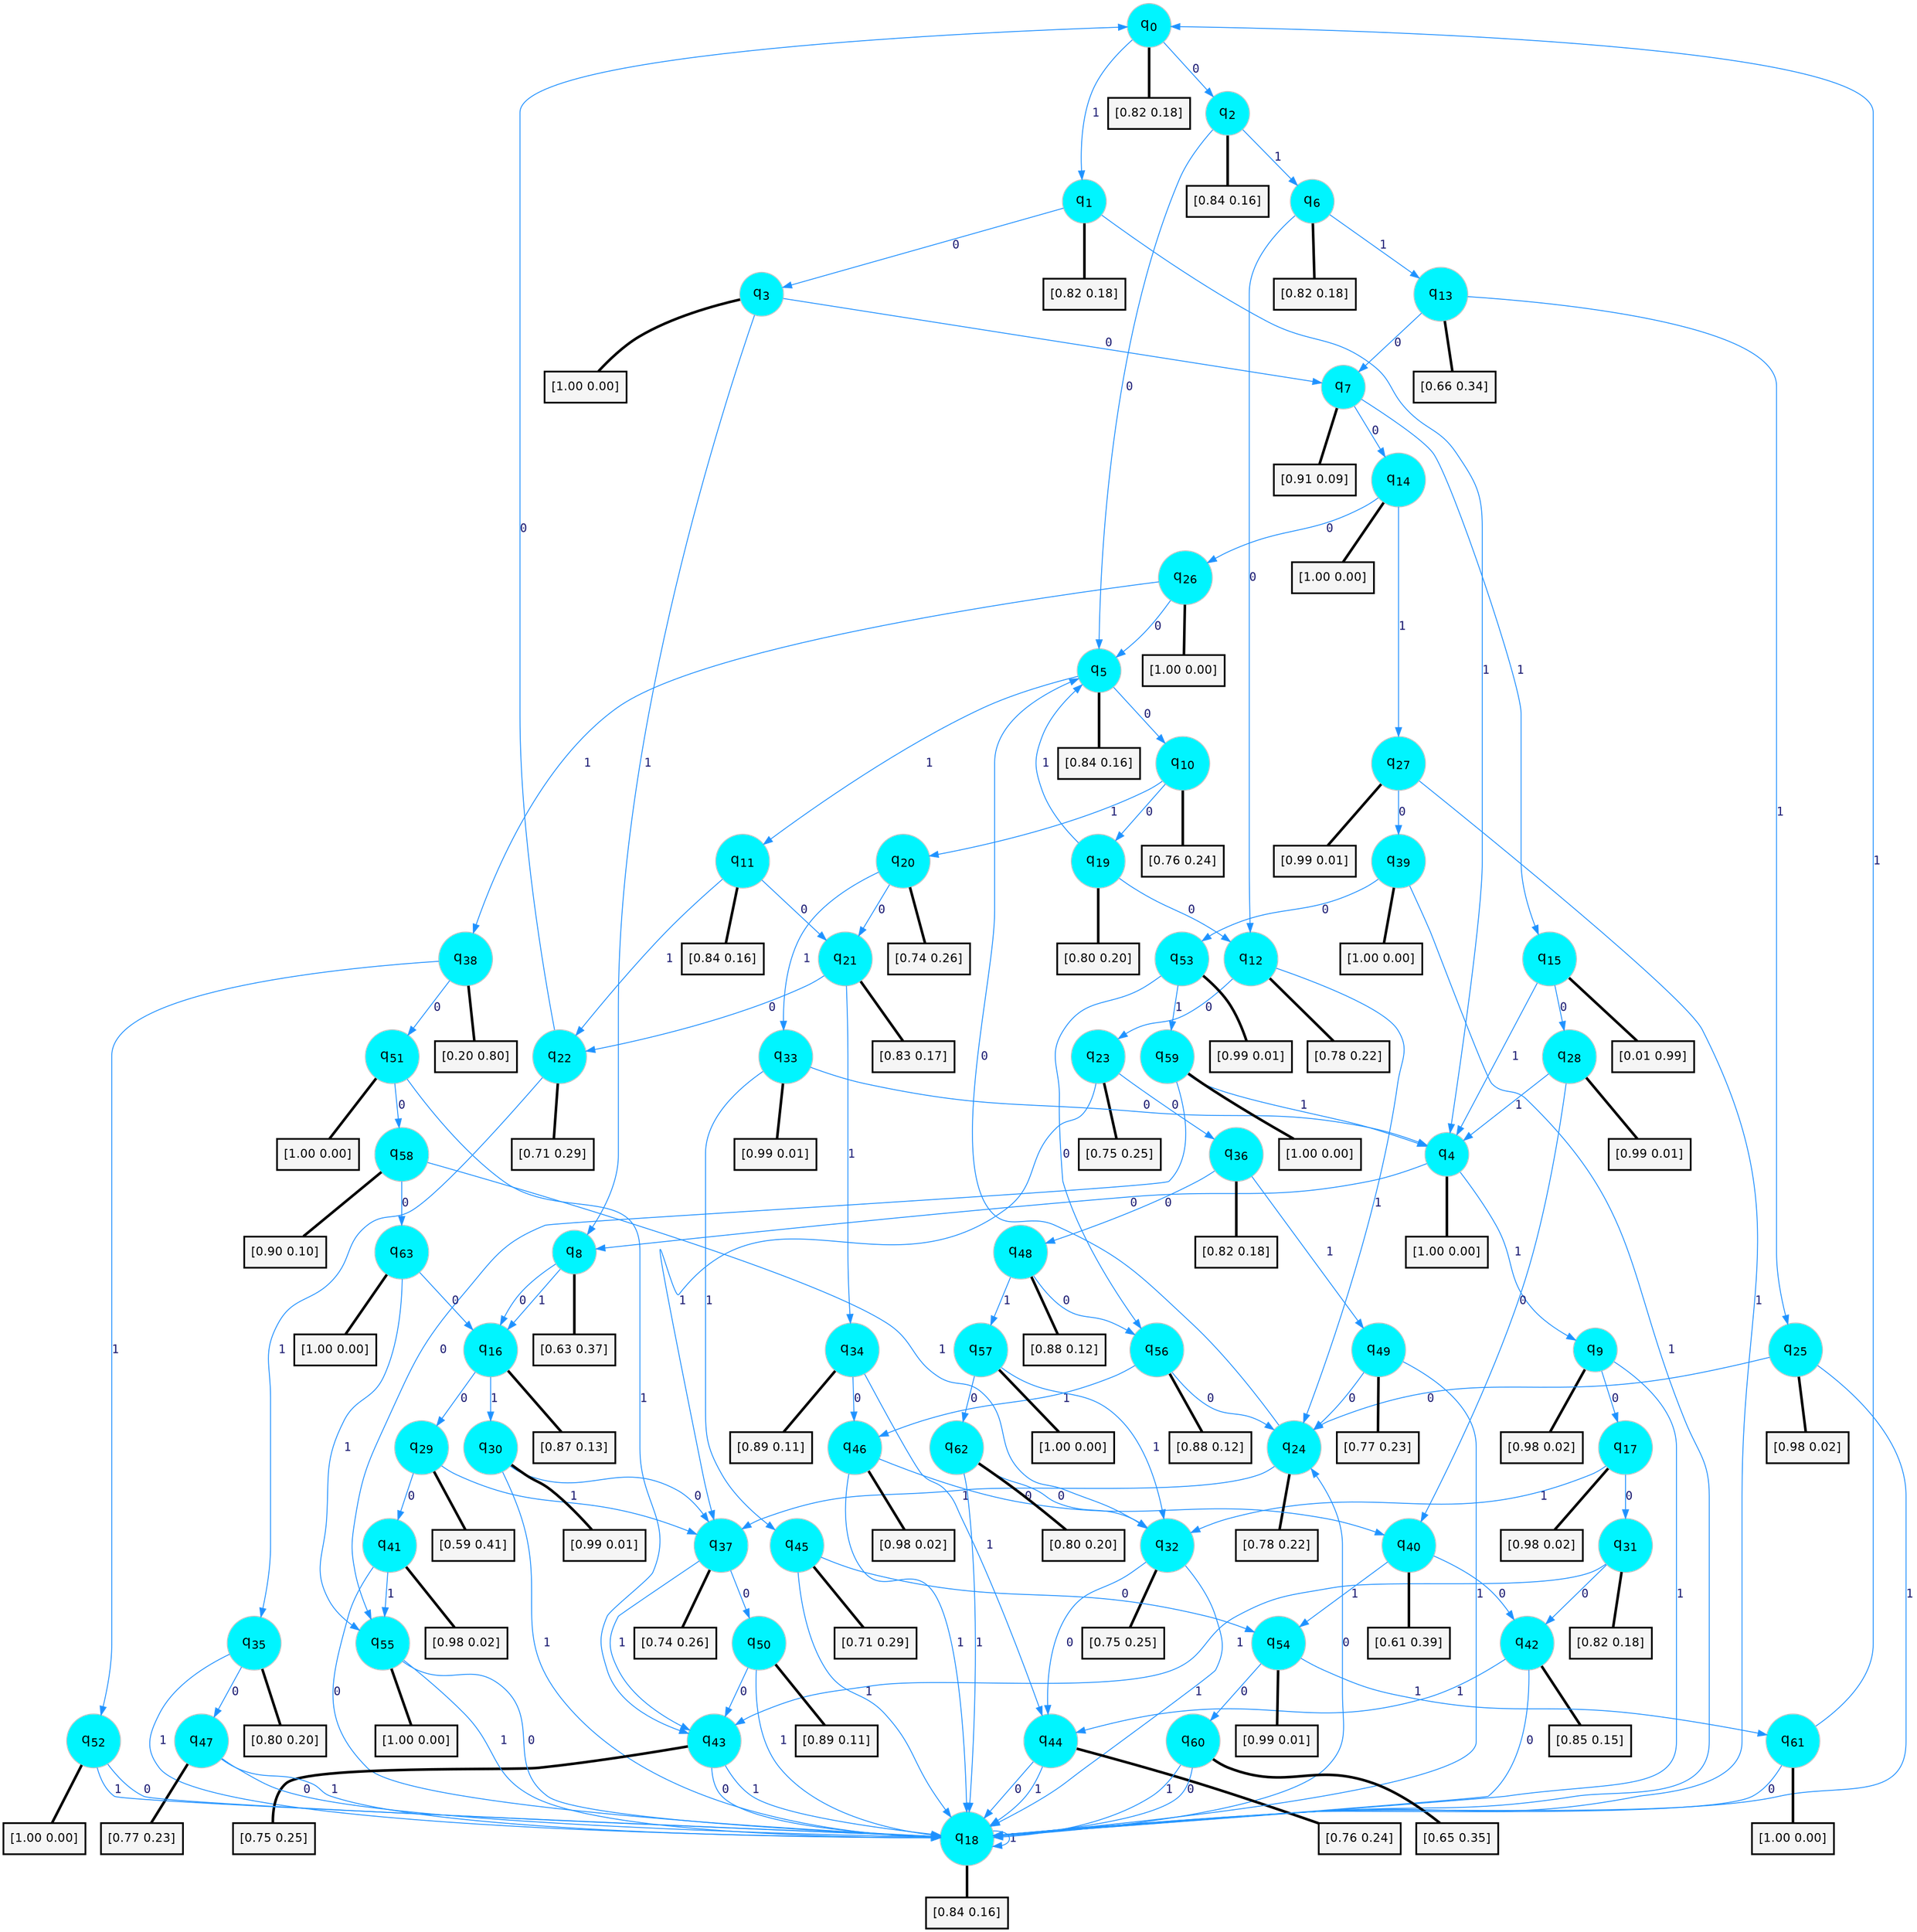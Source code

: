 digraph G {
graph [
bgcolor=transparent, dpi=300, rankdir=TD, size="40,25"];
node [
color=gray, fillcolor=turquoise1, fontcolor=black, fontname=Helvetica, fontsize=16, fontweight=bold, shape=circle, style=filled];
edge [
arrowsize=1, color=dodgerblue1, fontcolor=midnightblue, fontname=courier, fontweight=bold, penwidth=1, style=solid, weight=20];
0[label=<q<SUB>0</SUB>>];
1[label=<q<SUB>1</SUB>>];
2[label=<q<SUB>2</SUB>>];
3[label=<q<SUB>3</SUB>>];
4[label=<q<SUB>4</SUB>>];
5[label=<q<SUB>5</SUB>>];
6[label=<q<SUB>6</SUB>>];
7[label=<q<SUB>7</SUB>>];
8[label=<q<SUB>8</SUB>>];
9[label=<q<SUB>9</SUB>>];
10[label=<q<SUB>10</SUB>>];
11[label=<q<SUB>11</SUB>>];
12[label=<q<SUB>12</SUB>>];
13[label=<q<SUB>13</SUB>>];
14[label=<q<SUB>14</SUB>>];
15[label=<q<SUB>15</SUB>>];
16[label=<q<SUB>16</SUB>>];
17[label=<q<SUB>17</SUB>>];
18[label=<q<SUB>18</SUB>>];
19[label=<q<SUB>19</SUB>>];
20[label=<q<SUB>20</SUB>>];
21[label=<q<SUB>21</SUB>>];
22[label=<q<SUB>22</SUB>>];
23[label=<q<SUB>23</SUB>>];
24[label=<q<SUB>24</SUB>>];
25[label=<q<SUB>25</SUB>>];
26[label=<q<SUB>26</SUB>>];
27[label=<q<SUB>27</SUB>>];
28[label=<q<SUB>28</SUB>>];
29[label=<q<SUB>29</SUB>>];
30[label=<q<SUB>30</SUB>>];
31[label=<q<SUB>31</SUB>>];
32[label=<q<SUB>32</SUB>>];
33[label=<q<SUB>33</SUB>>];
34[label=<q<SUB>34</SUB>>];
35[label=<q<SUB>35</SUB>>];
36[label=<q<SUB>36</SUB>>];
37[label=<q<SUB>37</SUB>>];
38[label=<q<SUB>38</SUB>>];
39[label=<q<SUB>39</SUB>>];
40[label=<q<SUB>40</SUB>>];
41[label=<q<SUB>41</SUB>>];
42[label=<q<SUB>42</SUB>>];
43[label=<q<SUB>43</SUB>>];
44[label=<q<SUB>44</SUB>>];
45[label=<q<SUB>45</SUB>>];
46[label=<q<SUB>46</SUB>>];
47[label=<q<SUB>47</SUB>>];
48[label=<q<SUB>48</SUB>>];
49[label=<q<SUB>49</SUB>>];
50[label=<q<SUB>50</SUB>>];
51[label=<q<SUB>51</SUB>>];
52[label=<q<SUB>52</SUB>>];
53[label=<q<SUB>53</SUB>>];
54[label=<q<SUB>54</SUB>>];
55[label=<q<SUB>55</SUB>>];
56[label=<q<SUB>56</SUB>>];
57[label=<q<SUB>57</SUB>>];
58[label=<q<SUB>58</SUB>>];
59[label=<q<SUB>59</SUB>>];
60[label=<q<SUB>60</SUB>>];
61[label=<q<SUB>61</SUB>>];
62[label=<q<SUB>62</SUB>>];
63[label=<q<SUB>63</SUB>>];
64[label="[0.82 0.18]", shape=box,fontcolor=black, fontname=Helvetica, fontsize=14, penwidth=2, fillcolor=whitesmoke,color=black];
65[label="[0.82 0.18]", shape=box,fontcolor=black, fontname=Helvetica, fontsize=14, penwidth=2, fillcolor=whitesmoke,color=black];
66[label="[0.84 0.16]", shape=box,fontcolor=black, fontname=Helvetica, fontsize=14, penwidth=2, fillcolor=whitesmoke,color=black];
67[label="[1.00 0.00]", shape=box,fontcolor=black, fontname=Helvetica, fontsize=14, penwidth=2, fillcolor=whitesmoke,color=black];
68[label="[1.00 0.00]", shape=box,fontcolor=black, fontname=Helvetica, fontsize=14, penwidth=2, fillcolor=whitesmoke,color=black];
69[label="[0.84 0.16]", shape=box,fontcolor=black, fontname=Helvetica, fontsize=14, penwidth=2, fillcolor=whitesmoke,color=black];
70[label="[0.82 0.18]", shape=box,fontcolor=black, fontname=Helvetica, fontsize=14, penwidth=2, fillcolor=whitesmoke,color=black];
71[label="[0.91 0.09]", shape=box,fontcolor=black, fontname=Helvetica, fontsize=14, penwidth=2, fillcolor=whitesmoke,color=black];
72[label="[0.63 0.37]", shape=box,fontcolor=black, fontname=Helvetica, fontsize=14, penwidth=2, fillcolor=whitesmoke,color=black];
73[label="[0.98 0.02]", shape=box,fontcolor=black, fontname=Helvetica, fontsize=14, penwidth=2, fillcolor=whitesmoke,color=black];
74[label="[0.76 0.24]", shape=box,fontcolor=black, fontname=Helvetica, fontsize=14, penwidth=2, fillcolor=whitesmoke,color=black];
75[label="[0.84 0.16]", shape=box,fontcolor=black, fontname=Helvetica, fontsize=14, penwidth=2, fillcolor=whitesmoke,color=black];
76[label="[0.78 0.22]", shape=box,fontcolor=black, fontname=Helvetica, fontsize=14, penwidth=2, fillcolor=whitesmoke,color=black];
77[label="[0.66 0.34]", shape=box,fontcolor=black, fontname=Helvetica, fontsize=14, penwidth=2, fillcolor=whitesmoke,color=black];
78[label="[1.00 0.00]", shape=box,fontcolor=black, fontname=Helvetica, fontsize=14, penwidth=2, fillcolor=whitesmoke,color=black];
79[label="[0.01 0.99]", shape=box,fontcolor=black, fontname=Helvetica, fontsize=14, penwidth=2, fillcolor=whitesmoke,color=black];
80[label="[0.87 0.13]", shape=box,fontcolor=black, fontname=Helvetica, fontsize=14, penwidth=2, fillcolor=whitesmoke,color=black];
81[label="[0.98 0.02]", shape=box,fontcolor=black, fontname=Helvetica, fontsize=14, penwidth=2, fillcolor=whitesmoke,color=black];
82[label="[0.84 0.16]", shape=box,fontcolor=black, fontname=Helvetica, fontsize=14, penwidth=2, fillcolor=whitesmoke,color=black];
83[label="[0.80 0.20]", shape=box,fontcolor=black, fontname=Helvetica, fontsize=14, penwidth=2, fillcolor=whitesmoke,color=black];
84[label="[0.74 0.26]", shape=box,fontcolor=black, fontname=Helvetica, fontsize=14, penwidth=2, fillcolor=whitesmoke,color=black];
85[label="[0.83 0.17]", shape=box,fontcolor=black, fontname=Helvetica, fontsize=14, penwidth=2, fillcolor=whitesmoke,color=black];
86[label="[0.71 0.29]", shape=box,fontcolor=black, fontname=Helvetica, fontsize=14, penwidth=2, fillcolor=whitesmoke,color=black];
87[label="[0.75 0.25]", shape=box,fontcolor=black, fontname=Helvetica, fontsize=14, penwidth=2, fillcolor=whitesmoke,color=black];
88[label="[0.78 0.22]", shape=box,fontcolor=black, fontname=Helvetica, fontsize=14, penwidth=2, fillcolor=whitesmoke,color=black];
89[label="[0.98 0.02]", shape=box,fontcolor=black, fontname=Helvetica, fontsize=14, penwidth=2, fillcolor=whitesmoke,color=black];
90[label="[1.00 0.00]", shape=box,fontcolor=black, fontname=Helvetica, fontsize=14, penwidth=2, fillcolor=whitesmoke,color=black];
91[label="[0.99 0.01]", shape=box,fontcolor=black, fontname=Helvetica, fontsize=14, penwidth=2, fillcolor=whitesmoke,color=black];
92[label="[0.99 0.01]", shape=box,fontcolor=black, fontname=Helvetica, fontsize=14, penwidth=2, fillcolor=whitesmoke,color=black];
93[label="[0.59 0.41]", shape=box,fontcolor=black, fontname=Helvetica, fontsize=14, penwidth=2, fillcolor=whitesmoke,color=black];
94[label="[0.99 0.01]", shape=box,fontcolor=black, fontname=Helvetica, fontsize=14, penwidth=2, fillcolor=whitesmoke,color=black];
95[label="[0.82 0.18]", shape=box,fontcolor=black, fontname=Helvetica, fontsize=14, penwidth=2, fillcolor=whitesmoke,color=black];
96[label="[0.75 0.25]", shape=box,fontcolor=black, fontname=Helvetica, fontsize=14, penwidth=2, fillcolor=whitesmoke,color=black];
97[label="[0.99 0.01]", shape=box,fontcolor=black, fontname=Helvetica, fontsize=14, penwidth=2, fillcolor=whitesmoke,color=black];
98[label="[0.89 0.11]", shape=box,fontcolor=black, fontname=Helvetica, fontsize=14, penwidth=2, fillcolor=whitesmoke,color=black];
99[label="[0.80 0.20]", shape=box,fontcolor=black, fontname=Helvetica, fontsize=14, penwidth=2, fillcolor=whitesmoke,color=black];
100[label="[0.82 0.18]", shape=box,fontcolor=black, fontname=Helvetica, fontsize=14, penwidth=2, fillcolor=whitesmoke,color=black];
101[label="[0.74 0.26]", shape=box,fontcolor=black, fontname=Helvetica, fontsize=14, penwidth=2, fillcolor=whitesmoke,color=black];
102[label="[0.20 0.80]", shape=box,fontcolor=black, fontname=Helvetica, fontsize=14, penwidth=2, fillcolor=whitesmoke,color=black];
103[label="[1.00 0.00]", shape=box,fontcolor=black, fontname=Helvetica, fontsize=14, penwidth=2, fillcolor=whitesmoke,color=black];
104[label="[0.61 0.39]", shape=box,fontcolor=black, fontname=Helvetica, fontsize=14, penwidth=2, fillcolor=whitesmoke,color=black];
105[label="[0.98 0.02]", shape=box,fontcolor=black, fontname=Helvetica, fontsize=14, penwidth=2, fillcolor=whitesmoke,color=black];
106[label="[0.85 0.15]", shape=box,fontcolor=black, fontname=Helvetica, fontsize=14, penwidth=2, fillcolor=whitesmoke,color=black];
107[label="[0.75 0.25]", shape=box,fontcolor=black, fontname=Helvetica, fontsize=14, penwidth=2, fillcolor=whitesmoke,color=black];
108[label="[0.76 0.24]", shape=box,fontcolor=black, fontname=Helvetica, fontsize=14, penwidth=2, fillcolor=whitesmoke,color=black];
109[label="[0.71 0.29]", shape=box,fontcolor=black, fontname=Helvetica, fontsize=14, penwidth=2, fillcolor=whitesmoke,color=black];
110[label="[0.98 0.02]", shape=box,fontcolor=black, fontname=Helvetica, fontsize=14, penwidth=2, fillcolor=whitesmoke,color=black];
111[label="[0.77 0.23]", shape=box,fontcolor=black, fontname=Helvetica, fontsize=14, penwidth=2, fillcolor=whitesmoke,color=black];
112[label="[0.88 0.12]", shape=box,fontcolor=black, fontname=Helvetica, fontsize=14, penwidth=2, fillcolor=whitesmoke,color=black];
113[label="[0.77 0.23]", shape=box,fontcolor=black, fontname=Helvetica, fontsize=14, penwidth=2, fillcolor=whitesmoke,color=black];
114[label="[0.89 0.11]", shape=box,fontcolor=black, fontname=Helvetica, fontsize=14, penwidth=2, fillcolor=whitesmoke,color=black];
115[label="[1.00 0.00]", shape=box,fontcolor=black, fontname=Helvetica, fontsize=14, penwidth=2, fillcolor=whitesmoke,color=black];
116[label="[1.00 0.00]", shape=box,fontcolor=black, fontname=Helvetica, fontsize=14, penwidth=2, fillcolor=whitesmoke,color=black];
117[label="[0.99 0.01]", shape=box,fontcolor=black, fontname=Helvetica, fontsize=14, penwidth=2, fillcolor=whitesmoke,color=black];
118[label="[0.99 0.01]", shape=box,fontcolor=black, fontname=Helvetica, fontsize=14, penwidth=2, fillcolor=whitesmoke,color=black];
119[label="[1.00 0.00]", shape=box,fontcolor=black, fontname=Helvetica, fontsize=14, penwidth=2, fillcolor=whitesmoke,color=black];
120[label="[0.88 0.12]", shape=box,fontcolor=black, fontname=Helvetica, fontsize=14, penwidth=2, fillcolor=whitesmoke,color=black];
121[label="[1.00 0.00]", shape=box,fontcolor=black, fontname=Helvetica, fontsize=14, penwidth=2, fillcolor=whitesmoke,color=black];
122[label="[0.90 0.10]", shape=box,fontcolor=black, fontname=Helvetica, fontsize=14, penwidth=2, fillcolor=whitesmoke,color=black];
123[label="[1.00 0.00]", shape=box,fontcolor=black, fontname=Helvetica, fontsize=14, penwidth=2, fillcolor=whitesmoke,color=black];
124[label="[0.65 0.35]", shape=box,fontcolor=black, fontname=Helvetica, fontsize=14, penwidth=2, fillcolor=whitesmoke,color=black];
125[label="[1.00 0.00]", shape=box,fontcolor=black, fontname=Helvetica, fontsize=14, penwidth=2, fillcolor=whitesmoke,color=black];
126[label="[0.80 0.20]", shape=box,fontcolor=black, fontname=Helvetica, fontsize=14, penwidth=2, fillcolor=whitesmoke,color=black];
127[label="[1.00 0.00]", shape=box,fontcolor=black, fontname=Helvetica, fontsize=14, penwidth=2, fillcolor=whitesmoke,color=black];
0->2 [label=0];
0->1 [label=1];
0->64 [arrowhead=none, penwidth=3,color=black];
1->3 [label=0];
1->4 [label=1];
1->65 [arrowhead=none, penwidth=3,color=black];
2->5 [label=0];
2->6 [label=1];
2->66 [arrowhead=none, penwidth=3,color=black];
3->7 [label=0];
3->8 [label=1];
3->67 [arrowhead=none, penwidth=3,color=black];
4->8 [label=0];
4->9 [label=1];
4->68 [arrowhead=none, penwidth=3,color=black];
5->10 [label=0];
5->11 [label=1];
5->69 [arrowhead=none, penwidth=3,color=black];
6->12 [label=0];
6->13 [label=1];
6->70 [arrowhead=none, penwidth=3,color=black];
7->14 [label=0];
7->15 [label=1];
7->71 [arrowhead=none, penwidth=3,color=black];
8->16 [label=0];
8->16 [label=1];
8->72 [arrowhead=none, penwidth=3,color=black];
9->17 [label=0];
9->18 [label=1];
9->73 [arrowhead=none, penwidth=3,color=black];
10->19 [label=0];
10->20 [label=1];
10->74 [arrowhead=none, penwidth=3,color=black];
11->21 [label=0];
11->22 [label=1];
11->75 [arrowhead=none, penwidth=3,color=black];
12->23 [label=0];
12->24 [label=1];
12->76 [arrowhead=none, penwidth=3,color=black];
13->7 [label=0];
13->25 [label=1];
13->77 [arrowhead=none, penwidth=3,color=black];
14->26 [label=0];
14->27 [label=1];
14->78 [arrowhead=none, penwidth=3,color=black];
15->28 [label=0];
15->4 [label=1];
15->79 [arrowhead=none, penwidth=3,color=black];
16->29 [label=0];
16->30 [label=1];
16->80 [arrowhead=none, penwidth=3,color=black];
17->31 [label=0];
17->32 [label=1];
17->81 [arrowhead=none, penwidth=3,color=black];
18->24 [label=0];
18->18 [label=1];
18->82 [arrowhead=none, penwidth=3,color=black];
19->12 [label=0];
19->5 [label=1];
19->83 [arrowhead=none, penwidth=3,color=black];
20->21 [label=0];
20->33 [label=1];
20->84 [arrowhead=none, penwidth=3,color=black];
21->22 [label=0];
21->34 [label=1];
21->85 [arrowhead=none, penwidth=3,color=black];
22->0 [label=0];
22->35 [label=1];
22->86 [arrowhead=none, penwidth=3,color=black];
23->36 [label=0];
23->37 [label=1];
23->87 [arrowhead=none, penwidth=3,color=black];
24->5 [label=0];
24->37 [label=1];
24->88 [arrowhead=none, penwidth=3,color=black];
25->24 [label=0];
25->18 [label=1];
25->89 [arrowhead=none, penwidth=3,color=black];
26->5 [label=0];
26->38 [label=1];
26->90 [arrowhead=none, penwidth=3,color=black];
27->39 [label=0];
27->18 [label=1];
27->91 [arrowhead=none, penwidth=3,color=black];
28->40 [label=0];
28->4 [label=1];
28->92 [arrowhead=none, penwidth=3,color=black];
29->41 [label=0];
29->37 [label=1];
29->93 [arrowhead=none, penwidth=3,color=black];
30->37 [label=0];
30->18 [label=1];
30->94 [arrowhead=none, penwidth=3,color=black];
31->42 [label=0];
31->43 [label=1];
31->95 [arrowhead=none, penwidth=3,color=black];
32->44 [label=0];
32->18 [label=1];
32->96 [arrowhead=none, penwidth=3,color=black];
33->4 [label=0];
33->45 [label=1];
33->97 [arrowhead=none, penwidth=3,color=black];
34->46 [label=0];
34->44 [label=1];
34->98 [arrowhead=none, penwidth=3,color=black];
35->47 [label=0];
35->18 [label=1];
35->99 [arrowhead=none, penwidth=3,color=black];
36->48 [label=0];
36->49 [label=1];
36->100 [arrowhead=none, penwidth=3,color=black];
37->50 [label=0];
37->43 [label=1];
37->101 [arrowhead=none, penwidth=3,color=black];
38->51 [label=0];
38->52 [label=1];
38->102 [arrowhead=none, penwidth=3,color=black];
39->53 [label=0];
39->18 [label=1];
39->103 [arrowhead=none, penwidth=3,color=black];
40->42 [label=0];
40->54 [label=1];
40->104 [arrowhead=none, penwidth=3,color=black];
41->18 [label=0];
41->55 [label=1];
41->105 [arrowhead=none, penwidth=3,color=black];
42->18 [label=0];
42->44 [label=1];
42->106 [arrowhead=none, penwidth=3,color=black];
43->18 [label=0];
43->18 [label=1];
43->107 [arrowhead=none, penwidth=3,color=black];
44->18 [label=0];
44->18 [label=1];
44->108 [arrowhead=none, penwidth=3,color=black];
45->54 [label=0];
45->18 [label=1];
45->109 [arrowhead=none, penwidth=3,color=black];
46->40 [label=0];
46->18 [label=1];
46->110 [arrowhead=none, penwidth=3,color=black];
47->18 [label=0];
47->18 [label=1];
47->111 [arrowhead=none, penwidth=3,color=black];
48->56 [label=0];
48->57 [label=1];
48->112 [arrowhead=none, penwidth=3,color=black];
49->24 [label=0];
49->18 [label=1];
49->113 [arrowhead=none, penwidth=3,color=black];
50->43 [label=0];
50->18 [label=1];
50->114 [arrowhead=none, penwidth=3,color=black];
51->58 [label=0];
51->43 [label=1];
51->115 [arrowhead=none, penwidth=3,color=black];
52->18 [label=0];
52->18 [label=1];
52->116 [arrowhead=none, penwidth=3,color=black];
53->56 [label=0];
53->59 [label=1];
53->117 [arrowhead=none, penwidth=3,color=black];
54->60 [label=0];
54->61 [label=1];
54->118 [arrowhead=none, penwidth=3,color=black];
55->18 [label=0];
55->18 [label=1];
55->119 [arrowhead=none, penwidth=3,color=black];
56->24 [label=0];
56->46 [label=1];
56->120 [arrowhead=none, penwidth=3,color=black];
57->62 [label=0];
57->32 [label=1];
57->121 [arrowhead=none, penwidth=3,color=black];
58->63 [label=0];
58->32 [label=1];
58->122 [arrowhead=none, penwidth=3,color=black];
59->55 [label=0];
59->4 [label=1];
59->123 [arrowhead=none, penwidth=3,color=black];
60->18 [label=0];
60->18 [label=1];
60->124 [arrowhead=none, penwidth=3,color=black];
61->18 [label=0];
61->0 [label=1];
61->125 [arrowhead=none, penwidth=3,color=black];
62->32 [label=0];
62->18 [label=1];
62->126 [arrowhead=none, penwidth=3,color=black];
63->16 [label=0];
63->55 [label=1];
63->127 [arrowhead=none, penwidth=3,color=black];
}
